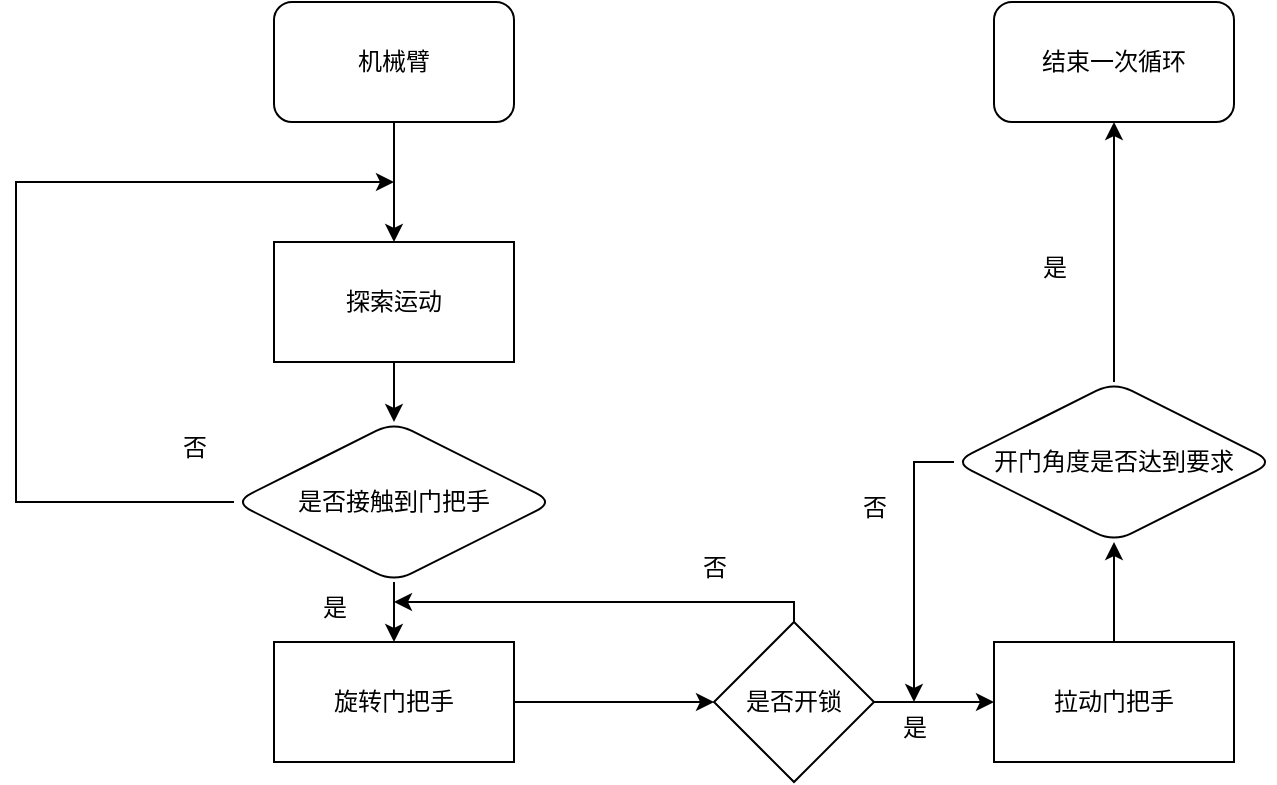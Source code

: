 <mxfile version="21.2.3" type="github">
  <diagram name="第 1 页" id="FzipwMltVwUrORJ1u5Cr">
    <mxGraphModel dx="794" dy="508" grid="1" gridSize="10" guides="1" tooltips="1" connect="1" arrows="1" fold="1" page="1" pageScale="1" pageWidth="827" pageHeight="1169" math="0" shadow="0">
      <root>
        <mxCell id="0" />
        <mxCell id="1" parent="0" />
        <mxCell id="05DkX0E72e1qJp_WBwRm-12" value="" style="edgeStyle=orthogonalEdgeStyle;rounded=0;orthogonalLoop=1;jettySize=auto;html=1;" edge="1" parent="1" source="05DkX0E72e1qJp_WBwRm-1" target="05DkX0E72e1qJp_WBwRm-11">
          <mxGeometry relative="1" as="geometry" />
        </mxCell>
        <mxCell id="05DkX0E72e1qJp_WBwRm-1" value="机械臂" style="rounded=1;whiteSpace=wrap;html=1;" vertex="1" parent="1">
          <mxGeometry x="300" y="100" width="120" height="60" as="geometry" />
        </mxCell>
        <mxCell id="05DkX0E72e1qJp_WBwRm-15" style="edgeStyle=orthogonalEdgeStyle;rounded=0;orthogonalLoop=1;jettySize=auto;html=1;exitX=0;exitY=0.5;exitDx=0;exitDy=0;" edge="1" parent="1" source="05DkX0E72e1qJp_WBwRm-8">
          <mxGeometry relative="1" as="geometry">
            <mxPoint x="360" y="190" as="targetPoint" />
            <Array as="points">
              <mxPoint x="171" y="350" />
            </Array>
          </mxGeometry>
        </mxCell>
        <mxCell id="05DkX0E72e1qJp_WBwRm-18" value="" style="edgeStyle=orthogonalEdgeStyle;rounded=0;orthogonalLoop=1;jettySize=auto;html=1;" edge="1" parent="1" source="05DkX0E72e1qJp_WBwRm-8" target="05DkX0E72e1qJp_WBwRm-17">
          <mxGeometry relative="1" as="geometry" />
        </mxCell>
        <mxCell id="05DkX0E72e1qJp_WBwRm-8" value="是否接触到门把手" style="rhombus;whiteSpace=wrap;html=1;rounded=1;" vertex="1" parent="1">
          <mxGeometry x="280" y="310" width="160" height="80" as="geometry" />
        </mxCell>
        <mxCell id="05DkX0E72e1qJp_WBwRm-13" value="" style="edgeStyle=orthogonalEdgeStyle;rounded=0;orthogonalLoop=1;jettySize=auto;html=1;" edge="1" parent="1" source="05DkX0E72e1qJp_WBwRm-11" target="05DkX0E72e1qJp_WBwRm-8">
          <mxGeometry relative="1" as="geometry" />
        </mxCell>
        <mxCell id="05DkX0E72e1qJp_WBwRm-11" value="探索运动" style="rounded=0;whiteSpace=wrap;html=1;" vertex="1" parent="1">
          <mxGeometry x="300" y="220" width="120" height="60" as="geometry" />
        </mxCell>
        <mxCell id="05DkX0E72e1qJp_WBwRm-16" value="否" style="text;html=1;align=center;verticalAlign=middle;resizable=0;points=[];autosize=1;strokeColor=none;fillColor=none;" vertex="1" parent="1">
          <mxGeometry x="240" y="308" width="40" height="30" as="geometry" />
        </mxCell>
        <mxCell id="05DkX0E72e1qJp_WBwRm-20" value="" style="edgeStyle=orthogonalEdgeStyle;rounded=0;orthogonalLoop=1;jettySize=auto;html=1;" edge="1" parent="1" source="05DkX0E72e1qJp_WBwRm-17" target="05DkX0E72e1qJp_WBwRm-19">
          <mxGeometry relative="1" as="geometry" />
        </mxCell>
        <mxCell id="05DkX0E72e1qJp_WBwRm-17" value="旋转门把手" style="rounded=0;whiteSpace=wrap;html=1;" vertex="1" parent="1">
          <mxGeometry x="300" y="420" width="120" height="60" as="geometry" />
        </mxCell>
        <mxCell id="05DkX0E72e1qJp_WBwRm-22" style="edgeStyle=orthogonalEdgeStyle;rounded=0;orthogonalLoop=1;jettySize=auto;html=1;exitX=0.5;exitY=0;exitDx=0;exitDy=0;" edge="1" parent="1" source="05DkX0E72e1qJp_WBwRm-19">
          <mxGeometry relative="1" as="geometry">
            <mxPoint x="360" y="400" as="targetPoint" />
            <Array as="points">
              <mxPoint x="560" y="400" />
              <mxPoint x="460" y="400" />
            </Array>
          </mxGeometry>
        </mxCell>
        <mxCell id="05DkX0E72e1qJp_WBwRm-25" value="" style="edgeStyle=orthogonalEdgeStyle;rounded=0;orthogonalLoop=1;jettySize=auto;html=1;" edge="1" parent="1" source="05DkX0E72e1qJp_WBwRm-19" target="05DkX0E72e1qJp_WBwRm-24">
          <mxGeometry relative="1" as="geometry" />
        </mxCell>
        <mxCell id="05DkX0E72e1qJp_WBwRm-19" value="是否开锁" style="rhombus;whiteSpace=wrap;html=1;rounded=0;" vertex="1" parent="1">
          <mxGeometry x="520" y="410" width="80" height="80" as="geometry" />
        </mxCell>
        <mxCell id="05DkX0E72e1qJp_WBwRm-23" value="否" style="text;html=1;align=center;verticalAlign=middle;resizable=0;points=[];autosize=1;strokeColor=none;fillColor=none;" vertex="1" parent="1">
          <mxGeometry x="500" y="368" width="40" height="30" as="geometry" />
        </mxCell>
        <mxCell id="05DkX0E72e1qJp_WBwRm-27" value="" style="edgeStyle=orthogonalEdgeStyle;rounded=0;orthogonalLoop=1;jettySize=auto;html=1;" edge="1" parent="1" source="05DkX0E72e1qJp_WBwRm-24" target="05DkX0E72e1qJp_WBwRm-26">
          <mxGeometry relative="1" as="geometry" />
        </mxCell>
        <mxCell id="05DkX0E72e1qJp_WBwRm-24" value="拉动门把手" style="whiteSpace=wrap;html=1;rounded=0;" vertex="1" parent="1">
          <mxGeometry x="660" y="420" width="120" height="60" as="geometry" />
        </mxCell>
        <mxCell id="05DkX0E72e1qJp_WBwRm-30" style="edgeStyle=orthogonalEdgeStyle;rounded=0;orthogonalLoop=1;jettySize=auto;html=1;exitX=0;exitY=0.5;exitDx=0;exitDy=0;" edge="1" parent="1" source="05DkX0E72e1qJp_WBwRm-26">
          <mxGeometry relative="1" as="geometry">
            <mxPoint x="620" y="450" as="targetPoint" />
          </mxGeometry>
        </mxCell>
        <mxCell id="05DkX0E72e1qJp_WBwRm-33" style="edgeStyle=orthogonalEdgeStyle;rounded=0;orthogonalLoop=1;jettySize=auto;html=1;exitX=0.5;exitY=0;exitDx=0;exitDy=0;" edge="1" parent="1" source="05DkX0E72e1qJp_WBwRm-26" target="05DkX0E72e1qJp_WBwRm-34">
          <mxGeometry relative="1" as="geometry">
            <mxPoint x="720" y="180" as="targetPoint" />
          </mxGeometry>
        </mxCell>
        <mxCell id="05DkX0E72e1qJp_WBwRm-26" value="开门角度是否达到要求" style="rhombus;whiteSpace=wrap;html=1;rounded=1;" vertex="1" parent="1">
          <mxGeometry x="640" y="290" width="160" height="80" as="geometry" />
        </mxCell>
        <mxCell id="05DkX0E72e1qJp_WBwRm-32" value="否" style="text;html=1;align=center;verticalAlign=middle;resizable=0;points=[];autosize=1;strokeColor=none;fillColor=none;" vertex="1" parent="1">
          <mxGeometry x="580" y="338" width="40" height="30" as="geometry" />
        </mxCell>
        <mxCell id="05DkX0E72e1qJp_WBwRm-34" value="结束一次循环" style="rounded=1;whiteSpace=wrap;html=1;" vertex="1" parent="1">
          <mxGeometry x="660" y="100" width="120" height="60" as="geometry" />
        </mxCell>
        <mxCell id="05DkX0E72e1qJp_WBwRm-35" value="是" style="text;html=1;align=center;verticalAlign=middle;resizable=0;points=[];autosize=1;strokeColor=none;fillColor=none;" vertex="1" parent="1">
          <mxGeometry x="670" y="218" width="40" height="30" as="geometry" />
        </mxCell>
        <mxCell id="05DkX0E72e1qJp_WBwRm-36" value="是" style="text;html=1;align=center;verticalAlign=middle;resizable=0;points=[];autosize=1;strokeColor=none;fillColor=none;" vertex="1" parent="1">
          <mxGeometry x="600" y="448" width="40" height="30" as="geometry" />
        </mxCell>
        <mxCell id="05DkX0E72e1qJp_WBwRm-37" value="是" style="text;html=1;align=center;verticalAlign=middle;resizable=0;points=[];autosize=1;strokeColor=none;fillColor=none;" vertex="1" parent="1">
          <mxGeometry x="310" y="388" width="40" height="30" as="geometry" />
        </mxCell>
      </root>
    </mxGraphModel>
  </diagram>
</mxfile>
